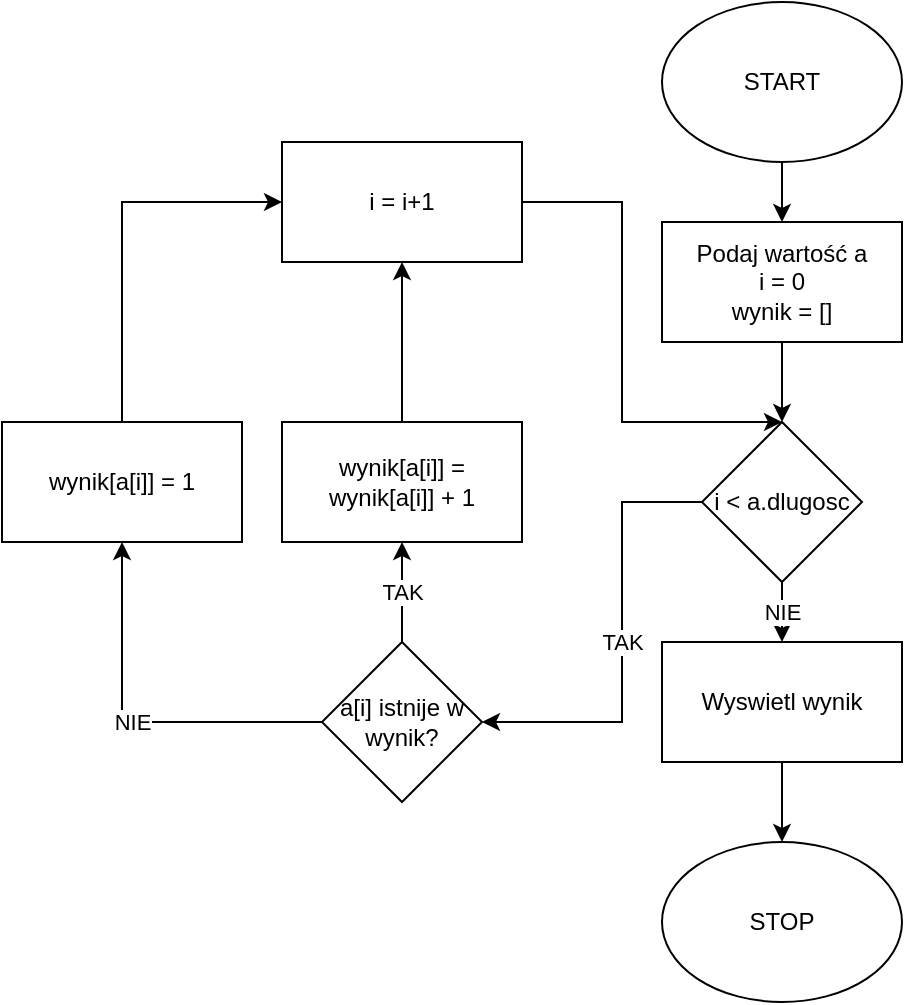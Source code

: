 <mxfile version="20.8.20" type="github">
  <diagram id="C5RBs43oDa-KdzZeNtuy" name="Page-1">
    <mxGraphModel dx="1050" dy="549" grid="1" gridSize="10" guides="1" tooltips="1" connect="1" arrows="1" fold="1" page="1" pageScale="1" pageWidth="827" pageHeight="1169" math="0" shadow="0">
      <root>
        <mxCell id="WIyWlLk6GJQsqaUBKTNV-0" />
        <mxCell id="WIyWlLk6GJQsqaUBKTNV-1" parent="WIyWlLk6GJQsqaUBKTNV-0" />
        <mxCell id="hFSLJ1k4jr6HjBhOkPKp-3" value="" style="edgeStyle=orthogonalEdgeStyle;rounded=0;orthogonalLoop=1;jettySize=auto;html=1;" edge="1" parent="WIyWlLk6GJQsqaUBKTNV-1" source="hFSLJ1k4jr6HjBhOkPKp-0" target="hFSLJ1k4jr6HjBhOkPKp-2">
          <mxGeometry relative="1" as="geometry" />
        </mxCell>
        <mxCell id="hFSLJ1k4jr6HjBhOkPKp-0" value="START" style="ellipse;whiteSpace=wrap;html=1;" vertex="1" parent="WIyWlLk6GJQsqaUBKTNV-1">
          <mxGeometry x="340" y="30" width="120" height="80" as="geometry" />
        </mxCell>
        <mxCell id="hFSLJ1k4jr6HjBhOkPKp-1" value="STOP" style="ellipse;whiteSpace=wrap;html=1;" vertex="1" parent="WIyWlLk6GJQsqaUBKTNV-1">
          <mxGeometry x="340" y="450" width="120" height="80" as="geometry" />
        </mxCell>
        <mxCell id="hFSLJ1k4jr6HjBhOkPKp-5" value="" style="edgeStyle=orthogonalEdgeStyle;rounded=0;orthogonalLoop=1;jettySize=auto;html=1;" edge="1" parent="WIyWlLk6GJQsqaUBKTNV-1" source="hFSLJ1k4jr6HjBhOkPKp-2" target="hFSLJ1k4jr6HjBhOkPKp-4">
          <mxGeometry relative="1" as="geometry" />
        </mxCell>
        <mxCell id="hFSLJ1k4jr6HjBhOkPKp-2" value="Podaj wartość a&lt;br&gt;i = 0&lt;br&gt;wynik = []" style="rounded=0;whiteSpace=wrap;html=1;" vertex="1" parent="WIyWlLk6GJQsqaUBKTNV-1">
          <mxGeometry x="340" y="140" width="120" height="60" as="geometry" />
        </mxCell>
        <mxCell id="hFSLJ1k4jr6HjBhOkPKp-7" value="NIE" style="edgeStyle=orthogonalEdgeStyle;rounded=0;orthogonalLoop=1;jettySize=auto;html=1;" edge="1" parent="WIyWlLk6GJQsqaUBKTNV-1" source="hFSLJ1k4jr6HjBhOkPKp-4" target="hFSLJ1k4jr6HjBhOkPKp-6">
          <mxGeometry relative="1" as="geometry" />
        </mxCell>
        <mxCell id="hFSLJ1k4jr6HjBhOkPKp-10" value="TAK" style="edgeStyle=orthogonalEdgeStyle;rounded=0;orthogonalLoop=1;jettySize=auto;html=1;" edge="1" parent="WIyWlLk6GJQsqaUBKTNV-1" source="hFSLJ1k4jr6HjBhOkPKp-4" target="hFSLJ1k4jr6HjBhOkPKp-9">
          <mxGeometry relative="1" as="geometry">
            <Array as="points">
              <mxPoint x="320" y="280" />
              <mxPoint x="320" y="390" />
            </Array>
          </mxGeometry>
        </mxCell>
        <mxCell id="hFSLJ1k4jr6HjBhOkPKp-4" value="i &amp;lt; a.dlugosc" style="rhombus;whiteSpace=wrap;html=1;" vertex="1" parent="WIyWlLk6GJQsqaUBKTNV-1">
          <mxGeometry x="360" y="240" width="80" height="80" as="geometry" />
        </mxCell>
        <mxCell id="hFSLJ1k4jr6HjBhOkPKp-8" value="" style="edgeStyle=orthogonalEdgeStyle;rounded=0;orthogonalLoop=1;jettySize=auto;html=1;" edge="1" parent="WIyWlLk6GJQsqaUBKTNV-1" source="hFSLJ1k4jr6HjBhOkPKp-6" target="hFSLJ1k4jr6HjBhOkPKp-1">
          <mxGeometry relative="1" as="geometry" />
        </mxCell>
        <mxCell id="hFSLJ1k4jr6HjBhOkPKp-6" value="Wyswietl wynik" style="rounded=0;whiteSpace=wrap;html=1;" vertex="1" parent="WIyWlLk6GJQsqaUBKTNV-1">
          <mxGeometry x="340" y="350" width="120" height="60" as="geometry" />
        </mxCell>
        <mxCell id="hFSLJ1k4jr6HjBhOkPKp-12" value="NIE" style="edgeStyle=orthogonalEdgeStyle;rounded=0;orthogonalLoop=1;jettySize=auto;html=1;" edge="1" parent="WIyWlLk6GJQsqaUBKTNV-1" source="hFSLJ1k4jr6HjBhOkPKp-9" target="hFSLJ1k4jr6HjBhOkPKp-11">
          <mxGeometry relative="1" as="geometry" />
        </mxCell>
        <mxCell id="hFSLJ1k4jr6HjBhOkPKp-14" value="TAK" style="edgeStyle=orthogonalEdgeStyle;rounded=0;orthogonalLoop=1;jettySize=auto;html=1;" edge="1" parent="WIyWlLk6GJQsqaUBKTNV-1" source="hFSLJ1k4jr6HjBhOkPKp-9" target="hFSLJ1k4jr6HjBhOkPKp-13">
          <mxGeometry relative="1" as="geometry" />
        </mxCell>
        <mxCell id="hFSLJ1k4jr6HjBhOkPKp-9" value="a[i] istnije w wynik?" style="rhombus;whiteSpace=wrap;html=1;" vertex="1" parent="WIyWlLk6GJQsqaUBKTNV-1">
          <mxGeometry x="170" y="350" width="80" height="80" as="geometry" />
        </mxCell>
        <mxCell id="hFSLJ1k4jr6HjBhOkPKp-19" style="edgeStyle=orthogonalEdgeStyle;rounded=0;orthogonalLoop=1;jettySize=auto;html=1;exitX=0.5;exitY=0;exitDx=0;exitDy=0;entryX=0;entryY=0.5;entryDx=0;entryDy=0;" edge="1" parent="WIyWlLk6GJQsqaUBKTNV-1" source="hFSLJ1k4jr6HjBhOkPKp-11" target="hFSLJ1k4jr6HjBhOkPKp-17">
          <mxGeometry relative="1" as="geometry" />
        </mxCell>
        <mxCell id="hFSLJ1k4jr6HjBhOkPKp-11" value="wynik[a[i]] = 1" style="whiteSpace=wrap;html=1;" vertex="1" parent="WIyWlLk6GJQsqaUBKTNV-1">
          <mxGeometry x="10" y="240" width="120" height="60" as="geometry" />
        </mxCell>
        <mxCell id="hFSLJ1k4jr6HjBhOkPKp-18" value="" style="edgeStyle=orthogonalEdgeStyle;rounded=0;orthogonalLoop=1;jettySize=auto;html=1;" edge="1" parent="WIyWlLk6GJQsqaUBKTNV-1" source="hFSLJ1k4jr6HjBhOkPKp-13" target="hFSLJ1k4jr6HjBhOkPKp-17">
          <mxGeometry relative="1" as="geometry" />
        </mxCell>
        <mxCell id="hFSLJ1k4jr6HjBhOkPKp-13" value="wynik[a[i]] = wynik[a[i]] + 1" style="whiteSpace=wrap;html=1;" vertex="1" parent="WIyWlLk6GJQsqaUBKTNV-1">
          <mxGeometry x="150" y="240" width="120" height="60" as="geometry" />
        </mxCell>
        <mxCell id="hFSLJ1k4jr6HjBhOkPKp-20" style="edgeStyle=orthogonalEdgeStyle;rounded=0;orthogonalLoop=1;jettySize=auto;html=1;exitX=1;exitY=0.5;exitDx=0;exitDy=0;entryX=0.5;entryY=0;entryDx=0;entryDy=0;" edge="1" parent="WIyWlLk6GJQsqaUBKTNV-1" source="hFSLJ1k4jr6HjBhOkPKp-17" target="hFSLJ1k4jr6HjBhOkPKp-4">
          <mxGeometry relative="1" as="geometry">
            <Array as="points">
              <mxPoint x="320" y="130" />
              <mxPoint x="320" y="240" />
            </Array>
          </mxGeometry>
        </mxCell>
        <mxCell id="hFSLJ1k4jr6HjBhOkPKp-17" value="i = i+1" style="whiteSpace=wrap;html=1;" vertex="1" parent="WIyWlLk6GJQsqaUBKTNV-1">
          <mxGeometry x="150" y="100" width="120" height="60" as="geometry" />
        </mxCell>
      </root>
    </mxGraphModel>
  </diagram>
</mxfile>
